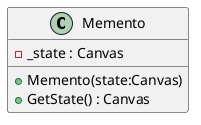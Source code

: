 @startuml
class Memento {
    - _state : Canvas
    + Memento(state:Canvas)
    + GetState() : Canvas
}
@enduml

